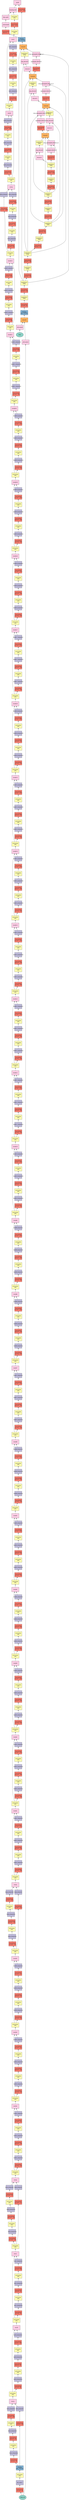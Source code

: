 digraph plot {
	data_ref [label=data_ref fillcolor="#8dd3c7" fixedsize=true height=0.8034 shape=oval style=filled width=1.3]
	conv1 [label="Convolution\n7x7/2x2, 64" fillcolor="#fb8072" fixedsize=true height=0.8034 shape=box style=filled width=1.3]
	bn_conv1 [label=bn_conv1 fillcolor="#bebada" fixedsize=true height=0.8034 shape=box style=filled width=1.3]
	conv1_relu [label="Activation\nrelu" fillcolor="#ffffb3" fixedsize=true height=0.8034 shape=box style=filled width=1.3]
	pool1 [label="Pooling\nmax, 3x3/2x2" fillcolor="#80b1d3" fixedsize=true height=0.8034 shape=box style=filled width=1.3]
	res2a_branch1 [label="Convolution\n1x1/1x1, 256" fillcolor="#fb8072" fixedsize=true height=0.8034 shape=box style=filled width=1.3]
	bn2a_branch1 [label=bn2a_branch1 fillcolor="#bebada" fixedsize=true height=0.8034 shape=box style=filled width=1.3]
	res2a_branch2a [label="Convolution\n1x1/1x1, 64" fillcolor="#fb8072" fixedsize=true height=0.8034 shape=box style=filled width=1.3]
	bn2a_branch2a [label=bn2a_branch2a fillcolor="#bebada" fixedsize=true height=0.8034 shape=box style=filled width=1.3]
	res2a_branch2a_relu [label="Activation\nrelu" fillcolor="#ffffb3" fixedsize=true height=0.8034 shape=box style=filled width=1.3]
	res2a_branch2b [label="Convolution\n3x3/1x1, 64" fillcolor="#fb8072" fixedsize=true height=0.8034 shape=box style=filled width=1.3]
	bn2a_branch2b [label=bn2a_branch2b fillcolor="#bebada" fixedsize=true height=0.8034 shape=box style=filled width=1.3]
	res2a_branch2b_relu [label="Activation\nrelu" fillcolor="#ffffb3" fixedsize=true height=0.8034 shape=box style=filled width=1.3]
	res2a_branch2c [label="Convolution\n1x1/1x1, 256" fillcolor="#fb8072" fixedsize=true height=0.8034 shape=box style=filled width=1.3]
	bn2a_branch2c [label=bn2a_branch2c fillcolor="#bebada" fixedsize=true height=0.8034 shape=box style=filled width=1.3]
	res2a [label=res2a fillcolor="#fccde5" fixedsize=true height=0.8034 shape=box style=filled width=1.3]
	res2a_relu [label="Activation\nrelu" fillcolor="#ffffb3" fixedsize=true height=0.8034 shape=box style=filled width=1.3]
	res2b_branch2a [label="Convolution\n1x1/1x1, 64" fillcolor="#fb8072" fixedsize=true height=0.8034 shape=box style=filled width=1.3]
	bn2b_branch2a [label=bn2b_branch2a fillcolor="#bebada" fixedsize=true height=0.8034 shape=box style=filled width=1.3]
	res2b_branch2a_relu [label="Activation\nrelu" fillcolor="#ffffb3" fixedsize=true height=0.8034 shape=box style=filled width=1.3]
	res2b_branch2b [label="Convolution\n3x3/1x1, 64" fillcolor="#fb8072" fixedsize=true height=0.8034 shape=box style=filled width=1.3]
	bn2b_branch2b [label=bn2b_branch2b fillcolor="#bebada" fixedsize=true height=0.8034 shape=box style=filled width=1.3]
	res2b_branch2b_relu [label="Activation\nrelu" fillcolor="#ffffb3" fixedsize=true height=0.8034 shape=box style=filled width=1.3]
	res2b_branch2c [label="Convolution\n1x1/1x1, 256" fillcolor="#fb8072" fixedsize=true height=0.8034 shape=box style=filled width=1.3]
	bn2b_branch2c [label=bn2b_branch2c fillcolor="#bebada" fixedsize=true height=0.8034 shape=box style=filled width=1.3]
	res2b [label=res2b fillcolor="#fccde5" fixedsize=true height=0.8034 shape=box style=filled width=1.3]
	res2b_relu [label="Activation\nrelu" fillcolor="#ffffb3" fixedsize=true height=0.8034 shape=box style=filled width=1.3]
	res2c_branch2a [label="Convolution\n1x1/1x1, 64" fillcolor="#fb8072" fixedsize=true height=0.8034 shape=box style=filled width=1.3]
	bn2c_branch2a [label=bn2c_branch2a fillcolor="#bebada" fixedsize=true height=0.8034 shape=box style=filled width=1.3]
	res2c_branch2a_relu [label="Activation\nrelu" fillcolor="#ffffb3" fixedsize=true height=0.8034 shape=box style=filled width=1.3]
	res2c_branch2b [label="Convolution\n3x3/1x1, 64" fillcolor="#fb8072" fixedsize=true height=0.8034 shape=box style=filled width=1.3]
	bn2c_branch2b [label=bn2c_branch2b fillcolor="#bebada" fixedsize=true height=0.8034 shape=box style=filled width=1.3]
	res2c_branch2b_relu [label="Activation\nrelu" fillcolor="#ffffb3" fixedsize=true height=0.8034 shape=box style=filled width=1.3]
	res2c_branch2c [label="Convolution\n1x1/1x1, 256" fillcolor="#fb8072" fixedsize=true height=0.8034 shape=box style=filled width=1.3]
	bn2c_branch2c [label=bn2c_branch2c fillcolor="#bebada" fixedsize=true height=0.8034 shape=box style=filled width=1.3]
	res2c [label=res2c fillcolor="#fccde5" fixedsize=true height=0.8034 shape=box style=filled width=1.3]
	res2c_relu [label="Activation\nrelu" fillcolor="#ffffb3" fixedsize=true height=0.8034 shape=box style=filled width=1.3]
	res3a_branch1 [label="Convolution\n1x1/2x2, 512" fillcolor="#fb8072" fixedsize=true height=0.8034 shape=box style=filled width=1.3]
	bn3a_branch1 [label=bn3a_branch1 fillcolor="#bebada" fixedsize=true height=0.8034 shape=box style=filled width=1.3]
	res3a_branch2a [label="Convolution\n1x1/2x2, 128" fillcolor="#fb8072" fixedsize=true height=0.8034 shape=box style=filled width=1.3]
	bn3a_branch2a [label=bn3a_branch2a fillcolor="#bebada" fixedsize=true height=0.8034 shape=box style=filled width=1.3]
	res3a_branch2a_relu [label="Activation\nrelu" fillcolor="#ffffb3" fixedsize=true height=0.8034 shape=box style=filled width=1.3]
	res3a_branch2b [label="Convolution\n3x3/1x1, 128" fillcolor="#fb8072" fixedsize=true height=0.8034 shape=box style=filled width=1.3]
	bn3a_branch2b [label=bn3a_branch2b fillcolor="#bebada" fixedsize=true height=0.8034 shape=box style=filled width=1.3]
	res3a_branch2b_relu [label="Activation\nrelu" fillcolor="#ffffb3" fixedsize=true height=0.8034 shape=box style=filled width=1.3]
	res3a_branch2c [label="Convolution\n1x1/1x1, 512" fillcolor="#fb8072" fixedsize=true height=0.8034 shape=box style=filled width=1.3]
	bn3a_branch2c [label=bn3a_branch2c fillcolor="#bebada" fixedsize=true height=0.8034 shape=box style=filled width=1.3]
	res3a [label=res3a fillcolor="#fccde5" fixedsize=true height=0.8034 shape=box style=filled width=1.3]
	res3a_relu [label="Activation\nrelu" fillcolor="#ffffb3" fixedsize=true height=0.8034 shape=box style=filled width=1.3]
	res3b1_branch2a [label="Convolution\n1x1/1x1, 128" fillcolor="#fb8072" fixedsize=true height=0.8034 shape=box style=filled width=1.3]
	bn3b1_branch2a [label=bn3b1_branch2a fillcolor="#bebada" fixedsize=true height=0.8034 shape=box style=filled width=1.3]
	res3b1_branch2a_relu [label="Activation\nrelu" fillcolor="#ffffb3" fixedsize=true height=0.8034 shape=box style=filled width=1.3]
	res3b1_branch2b [label="Convolution\n3x3/1x1, 128" fillcolor="#fb8072" fixedsize=true height=0.8034 shape=box style=filled width=1.3]
	bn3b1_branch2b [label=bn3b1_branch2b fillcolor="#bebada" fixedsize=true height=0.8034 shape=box style=filled width=1.3]
	res3b1_branch2b_relu [label="Activation\nrelu" fillcolor="#ffffb3" fixedsize=true height=0.8034 shape=box style=filled width=1.3]
	res3b1_branch2c [label="Convolution\n1x1/1x1, 512" fillcolor="#fb8072" fixedsize=true height=0.8034 shape=box style=filled width=1.3]
	bn3b1_branch2c [label=bn3b1_branch2c fillcolor="#bebada" fixedsize=true height=0.8034 shape=box style=filled width=1.3]
	res3b1 [label=res3b1 fillcolor="#fccde5" fixedsize=true height=0.8034 shape=box style=filled width=1.3]
	res3b1_relu [label="Activation\nrelu" fillcolor="#ffffb3" fixedsize=true height=0.8034 shape=box style=filled width=1.3]
	res3b2_branch2a [label="Convolution\n1x1/1x1, 128" fillcolor="#fb8072" fixedsize=true height=0.8034 shape=box style=filled width=1.3]
	bn3b2_branch2a [label=bn3b2_branch2a fillcolor="#bebada" fixedsize=true height=0.8034 shape=box style=filled width=1.3]
	res3b2_branch2a_relu [label="Activation\nrelu" fillcolor="#ffffb3" fixedsize=true height=0.8034 shape=box style=filled width=1.3]
	res3b2_branch2b [label="Convolution\n3x3/1x1, 128" fillcolor="#fb8072" fixedsize=true height=0.8034 shape=box style=filled width=1.3]
	bn3b2_branch2b [label=bn3b2_branch2b fillcolor="#bebada" fixedsize=true height=0.8034 shape=box style=filled width=1.3]
	res3b2_branch2b_relu [label="Activation\nrelu" fillcolor="#ffffb3" fixedsize=true height=0.8034 shape=box style=filled width=1.3]
	res3b2_branch2c [label="Convolution\n1x1/1x1, 512" fillcolor="#fb8072" fixedsize=true height=0.8034 shape=box style=filled width=1.3]
	bn3b2_branch2c [label=bn3b2_branch2c fillcolor="#bebada" fixedsize=true height=0.8034 shape=box style=filled width=1.3]
	res3b2 [label=res3b2 fillcolor="#fccde5" fixedsize=true height=0.8034 shape=box style=filled width=1.3]
	res3b2_relu [label="Activation\nrelu" fillcolor="#ffffb3" fixedsize=true height=0.8034 shape=box style=filled width=1.3]
	res3b3_branch2a [label="Convolution\n1x1/1x1, 128" fillcolor="#fb8072" fixedsize=true height=0.8034 shape=box style=filled width=1.3]
	bn3b3_branch2a [label=bn3b3_branch2a fillcolor="#bebada" fixedsize=true height=0.8034 shape=box style=filled width=1.3]
	res3b3_branch2a_relu [label="Activation\nrelu" fillcolor="#ffffb3" fixedsize=true height=0.8034 shape=box style=filled width=1.3]
	res3b3_branch2b [label="Convolution\n3x3/1x1, 128" fillcolor="#fb8072" fixedsize=true height=0.8034 shape=box style=filled width=1.3]
	bn3b3_branch2b [label=bn3b3_branch2b fillcolor="#bebada" fixedsize=true height=0.8034 shape=box style=filled width=1.3]
	res3b3_branch2b_relu [label="Activation\nrelu" fillcolor="#ffffb3" fixedsize=true height=0.8034 shape=box style=filled width=1.3]
	res3b3_branch2c [label="Convolution\n1x1/1x1, 512" fillcolor="#fb8072" fixedsize=true height=0.8034 shape=box style=filled width=1.3]
	bn3b3_branch2c [label=bn3b3_branch2c fillcolor="#bebada" fixedsize=true height=0.8034 shape=box style=filled width=1.3]
	res3b3 [label=res3b3 fillcolor="#fccde5" fixedsize=true height=0.8034 shape=box style=filled width=1.3]
	res3b3_relu [label="Activation\nrelu" fillcolor="#ffffb3" fixedsize=true height=0.8034 shape=box style=filled width=1.3]
	res4a_branch1 [label="Convolution\n1x1/2x2, 1024" fillcolor="#fb8072" fixedsize=true height=0.8034 shape=box style=filled width=1.3]
	bn4a_branch1 [label=bn4a_branch1 fillcolor="#bebada" fixedsize=true height=0.8034 shape=box style=filled width=1.3]
	res4a_branch2a [label="Convolution\n1x1/2x2, 256" fillcolor="#fb8072" fixedsize=true height=0.8034 shape=box style=filled width=1.3]
	bn4a_branch2a [label=bn4a_branch2a fillcolor="#bebada" fixedsize=true height=0.8034 shape=box style=filled width=1.3]
	res4a_branch2a_relu [label="Activation\nrelu" fillcolor="#ffffb3" fixedsize=true height=0.8034 shape=box style=filled width=1.3]
	res4a_branch2b [label="Convolution\n3x3/1x1, 256" fillcolor="#fb8072" fixedsize=true height=0.8034 shape=box style=filled width=1.3]
	bn4a_branch2b [label=bn4a_branch2b fillcolor="#bebada" fixedsize=true height=0.8034 shape=box style=filled width=1.3]
	res4a_branch2b_relu [label="Activation\nrelu" fillcolor="#ffffb3" fixedsize=true height=0.8034 shape=box style=filled width=1.3]
	res4a_branch2c [label="Convolution\n1x1/1x1, 1024" fillcolor="#fb8072" fixedsize=true height=0.8034 shape=box style=filled width=1.3]
	bn4a_branch2c [label=bn4a_branch2c fillcolor="#bebada" fixedsize=true height=0.8034 shape=box style=filled width=1.3]
	res4a [label=res4a fillcolor="#fccde5" fixedsize=true height=0.8034 shape=box style=filled width=1.3]
	res4a_relu [label="Activation\nrelu" fillcolor="#ffffb3" fixedsize=true height=0.8034 shape=box style=filled width=1.3]
	res4b1_branch2a [label="Convolution\n1x1/1x1, 256" fillcolor="#fb8072" fixedsize=true height=0.8034 shape=box style=filled width=1.3]
	bn4b1_branch2a [label=bn4b1_branch2a fillcolor="#bebada" fixedsize=true height=0.8034 shape=box style=filled width=1.3]
	res4b1_branch2a_relu [label="Activation\nrelu" fillcolor="#ffffb3" fixedsize=true height=0.8034 shape=box style=filled width=1.3]
	res4b1_branch2b [label="Convolution\n3x3/1x1, 256" fillcolor="#fb8072" fixedsize=true height=0.8034 shape=box style=filled width=1.3]
	bn4b1_branch2b [label=bn4b1_branch2b fillcolor="#bebada" fixedsize=true height=0.8034 shape=box style=filled width=1.3]
	res4b1_branch2b_relu [label="Activation\nrelu" fillcolor="#ffffb3" fixedsize=true height=0.8034 shape=box style=filled width=1.3]
	res4b1_branch2c [label="Convolution\n1x1/1x1, 1024" fillcolor="#fb8072" fixedsize=true height=0.8034 shape=box style=filled width=1.3]
	bn4b1_branch2c [label=bn4b1_branch2c fillcolor="#bebada" fixedsize=true height=0.8034 shape=box style=filled width=1.3]
	res4b1 [label=res4b1 fillcolor="#fccde5" fixedsize=true height=0.8034 shape=box style=filled width=1.3]
	res4b1_relu [label="Activation\nrelu" fillcolor="#ffffb3" fixedsize=true height=0.8034 shape=box style=filled width=1.3]
	res4b2_branch2a [label="Convolution\n1x1/1x1, 256" fillcolor="#fb8072" fixedsize=true height=0.8034 shape=box style=filled width=1.3]
	bn4b2_branch2a [label=bn4b2_branch2a fillcolor="#bebada" fixedsize=true height=0.8034 shape=box style=filled width=1.3]
	res4b2_branch2a_relu [label="Activation\nrelu" fillcolor="#ffffb3" fixedsize=true height=0.8034 shape=box style=filled width=1.3]
	res4b2_branch2b [label="Convolution\n3x3/1x1, 256" fillcolor="#fb8072" fixedsize=true height=0.8034 shape=box style=filled width=1.3]
	bn4b2_branch2b [label=bn4b2_branch2b fillcolor="#bebada" fixedsize=true height=0.8034 shape=box style=filled width=1.3]
	res4b2_branch2b_relu [label="Activation\nrelu" fillcolor="#ffffb3" fixedsize=true height=0.8034 shape=box style=filled width=1.3]
	res4b2_branch2c [label="Convolution\n1x1/1x1, 1024" fillcolor="#fb8072" fixedsize=true height=0.8034 shape=box style=filled width=1.3]
	bn4b2_branch2c [label=bn4b2_branch2c fillcolor="#bebada" fixedsize=true height=0.8034 shape=box style=filled width=1.3]
	res4b2 [label=res4b2 fillcolor="#fccde5" fixedsize=true height=0.8034 shape=box style=filled width=1.3]
	res4b2_relu [label="Activation\nrelu" fillcolor="#ffffb3" fixedsize=true height=0.8034 shape=box style=filled width=1.3]
	res4b3_branch2a [label="Convolution\n1x1/1x1, 256" fillcolor="#fb8072" fixedsize=true height=0.8034 shape=box style=filled width=1.3]
	bn4b3_branch2a [label=bn4b3_branch2a fillcolor="#bebada" fixedsize=true height=0.8034 shape=box style=filled width=1.3]
	res4b3_branch2a_relu [label="Activation\nrelu" fillcolor="#ffffb3" fixedsize=true height=0.8034 shape=box style=filled width=1.3]
	res4b3_branch2b [label="Convolution\n3x3/1x1, 256" fillcolor="#fb8072" fixedsize=true height=0.8034 shape=box style=filled width=1.3]
	bn4b3_branch2b [label=bn4b3_branch2b fillcolor="#bebada" fixedsize=true height=0.8034 shape=box style=filled width=1.3]
	res4b3_branch2b_relu [label="Activation\nrelu" fillcolor="#ffffb3" fixedsize=true height=0.8034 shape=box style=filled width=1.3]
	res4b3_branch2c [label="Convolution\n1x1/1x1, 1024" fillcolor="#fb8072" fixedsize=true height=0.8034 shape=box style=filled width=1.3]
	bn4b3_branch2c [label=bn4b3_branch2c fillcolor="#bebada" fixedsize=true height=0.8034 shape=box style=filled width=1.3]
	res4b3 [label=res4b3 fillcolor="#fccde5" fixedsize=true height=0.8034 shape=box style=filled width=1.3]
	res4b3_relu [label="Activation\nrelu" fillcolor="#ffffb3" fixedsize=true height=0.8034 shape=box style=filled width=1.3]
	res4b4_branch2a [label="Convolution\n1x1/1x1, 256" fillcolor="#fb8072" fixedsize=true height=0.8034 shape=box style=filled width=1.3]
	bn4b4_branch2a [label=bn4b4_branch2a fillcolor="#bebada" fixedsize=true height=0.8034 shape=box style=filled width=1.3]
	res4b4_branch2a_relu [label="Activation\nrelu" fillcolor="#ffffb3" fixedsize=true height=0.8034 shape=box style=filled width=1.3]
	res4b4_branch2b [label="Convolution\n3x3/1x1, 256" fillcolor="#fb8072" fixedsize=true height=0.8034 shape=box style=filled width=1.3]
	bn4b4_branch2b [label=bn4b4_branch2b fillcolor="#bebada" fixedsize=true height=0.8034 shape=box style=filled width=1.3]
	res4b4_branch2b_relu [label="Activation\nrelu" fillcolor="#ffffb3" fixedsize=true height=0.8034 shape=box style=filled width=1.3]
	res4b4_branch2c [label="Convolution\n1x1/1x1, 1024" fillcolor="#fb8072" fixedsize=true height=0.8034 shape=box style=filled width=1.3]
	bn4b4_branch2c [label=bn4b4_branch2c fillcolor="#bebada" fixedsize=true height=0.8034 shape=box style=filled width=1.3]
	res4b4 [label=res4b4 fillcolor="#fccde5" fixedsize=true height=0.8034 shape=box style=filled width=1.3]
	res4b4_relu [label="Activation\nrelu" fillcolor="#ffffb3" fixedsize=true height=0.8034 shape=box style=filled width=1.3]
	res4b5_branch2a [label="Convolution\n1x1/1x1, 256" fillcolor="#fb8072" fixedsize=true height=0.8034 shape=box style=filled width=1.3]
	bn4b5_branch2a [label=bn4b5_branch2a fillcolor="#bebada" fixedsize=true height=0.8034 shape=box style=filled width=1.3]
	res4b5_branch2a_relu [label="Activation\nrelu" fillcolor="#ffffb3" fixedsize=true height=0.8034 shape=box style=filled width=1.3]
	res4b5_branch2b [label="Convolution\n3x3/1x1, 256" fillcolor="#fb8072" fixedsize=true height=0.8034 shape=box style=filled width=1.3]
	bn4b5_branch2b [label=bn4b5_branch2b fillcolor="#bebada" fixedsize=true height=0.8034 shape=box style=filled width=1.3]
	res4b5_branch2b_relu [label="Activation\nrelu" fillcolor="#ffffb3" fixedsize=true height=0.8034 shape=box style=filled width=1.3]
	res4b5_branch2c [label="Convolution\n1x1/1x1, 1024" fillcolor="#fb8072" fixedsize=true height=0.8034 shape=box style=filled width=1.3]
	bn4b5_branch2c [label=bn4b5_branch2c fillcolor="#bebada" fixedsize=true height=0.8034 shape=box style=filled width=1.3]
	res4b5 [label=res4b5 fillcolor="#fccde5" fixedsize=true height=0.8034 shape=box style=filled width=1.3]
	res4b5_relu [label="Activation\nrelu" fillcolor="#ffffb3" fixedsize=true height=0.8034 shape=box style=filled width=1.3]
	res4b6_branch2a [label="Convolution\n1x1/1x1, 256" fillcolor="#fb8072" fixedsize=true height=0.8034 shape=box style=filled width=1.3]
	bn4b6_branch2a [label=bn4b6_branch2a fillcolor="#bebada" fixedsize=true height=0.8034 shape=box style=filled width=1.3]
	res4b6_branch2a_relu [label="Activation\nrelu" fillcolor="#ffffb3" fixedsize=true height=0.8034 shape=box style=filled width=1.3]
	res4b6_branch2b [label="Convolution\n3x3/1x1, 256" fillcolor="#fb8072" fixedsize=true height=0.8034 shape=box style=filled width=1.3]
	bn4b6_branch2b [label=bn4b6_branch2b fillcolor="#bebada" fixedsize=true height=0.8034 shape=box style=filled width=1.3]
	res4b6_branch2b_relu [label="Activation\nrelu" fillcolor="#ffffb3" fixedsize=true height=0.8034 shape=box style=filled width=1.3]
	res4b6_branch2c [label="Convolution\n1x1/1x1, 1024" fillcolor="#fb8072" fixedsize=true height=0.8034 shape=box style=filled width=1.3]
	bn4b6_branch2c [label=bn4b6_branch2c fillcolor="#bebada" fixedsize=true height=0.8034 shape=box style=filled width=1.3]
	res4b6 [label=res4b6 fillcolor="#fccde5" fixedsize=true height=0.8034 shape=box style=filled width=1.3]
	res4b6_relu [label="Activation\nrelu" fillcolor="#ffffb3" fixedsize=true height=0.8034 shape=box style=filled width=1.3]
	res4b7_branch2a [label="Convolution\n1x1/1x1, 256" fillcolor="#fb8072" fixedsize=true height=0.8034 shape=box style=filled width=1.3]
	bn4b7_branch2a [label=bn4b7_branch2a fillcolor="#bebada" fixedsize=true height=0.8034 shape=box style=filled width=1.3]
	res4b7_branch2a_relu [label="Activation\nrelu" fillcolor="#ffffb3" fixedsize=true height=0.8034 shape=box style=filled width=1.3]
	res4b7_branch2b [label="Convolution\n3x3/1x1, 256" fillcolor="#fb8072" fixedsize=true height=0.8034 shape=box style=filled width=1.3]
	bn4b7_branch2b [label=bn4b7_branch2b fillcolor="#bebada" fixedsize=true height=0.8034 shape=box style=filled width=1.3]
	res4b7_branch2b_relu [label="Activation\nrelu" fillcolor="#ffffb3" fixedsize=true height=0.8034 shape=box style=filled width=1.3]
	res4b7_branch2c [label="Convolution\n1x1/1x1, 1024" fillcolor="#fb8072" fixedsize=true height=0.8034 shape=box style=filled width=1.3]
	bn4b7_branch2c [label=bn4b7_branch2c fillcolor="#bebada" fixedsize=true height=0.8034 shape=box style=filled width=1.3]
	res4b7 [label=res4b7 fillcolor="#fccde5" fixedsize=true height=0.8034 shape=box style=filled width=1.3]
	res4b7_relu [label="Activation\nrelu" fillcolor="#ffffb3" fixedsize=true height=0.8034 shape=box style=filled width=1.3]
	res4b8_branch2a [label="Convolution\n1x1/1x1, 256" fillcolor="#fb8072" fixedsize=true height=0.8034 shape=box style=filled width=1.3]
	bn4b8_branch2a [label=bn4b8_branch2a fillcolor="#bebada" fixedsize=true height=0.8034 shape=box style=filled width=1.3]
	res4b8_branch2a_relu [label="Activation\nrelu" fillcolor="#ffffb3" fixedsize=true height=0.8034 shape=box style=filled width=1.3]
	res4b8_branch2b [label="Convolution\n3x3/1x1, 256" fillcolor="#fb8072" fixedsize=true height=0.8034 shape=box style=filled width=1.3]
	bn4b8_branch2b [label=bn4b8_branch2b fillcolor="#bebada" fixedsize=true height=0.8034 shape=box style=filled width=1.3]
	res4b8_branch2b_relu [label="Activation\nrelu" fillcolor="#ffffb3" fixedsize=true height=0.8034 shape=box style=filled width=1.3]
	res4b8_branch2c [label="Convolution\n1x1/1x1, 1024" fillcolor="#fb8072" fixedsize=true height=0.8034 shape=box style=filled width=1.3]
	bn4b8_branch2c [label=bn4b8_branch2c fillcolor="#bebada" fixedsize=true height=0.8034 shape=box style=filled width=1.3]
	res4b8 [label=res4b8 fillcolor="#fccde5" fixedsize=true height=0.8034 shape=box style=filled width=1.3]
	res4b8_relu [label="Activation\nrelu" fillcolor="#ffffb3" fixedsize=true height=0.8034 shape=box style=filled width=1.3]
	res4b9_branch2a [label="Convolution\n1x1/1x1, 256" fillcolor="#fb8072" fixedsize=true height=0.8034 shape=box style=filled width=1.3]
	bn4b9_branch2a [label=bn4b9_branch2a fillcolor="#bebada" fixedsize=true height=0.8034 shape=box style=filled width=1.3]
	res4b9_branch2a_relu [label="Activation\nrelu" fillcolor="#ffffb3" fixedsize=true height=0.8034 shape=box style=filled width=1.3]
	res4b9_branch2b [label="Convolution\n3x3/1x1, 256" fillcolor="#fb8072" fixedsize=true height=0.8034 shape=box style=filled width=1.3]
	bn4b9_branch2b [label=bn4b9_branch2b fillcolor="#bebada" fixedsize=true height=0.8034 shape=box style=filled width=1.3]
	res4b9_branch2b_relu [label="Activation\nrelu" fillcolor="#ffffb3" fixedsize=true height=0.8034 shape=box style=filled width=1.3]
	res4b9_branch2c [label="Convolution\n1x1/1x1, 1024" fillcolor="#fb8072" fixedsize=true height=0.8034 shape=box style=filled width=1.3]
	bn4b9_branch2c [label=bn4b9_branch2c fillcolor="#bebada" fixedsize=true height=0.8034 shape=box style=filled width=1.3]
	res4b9 [label=res4b9 fillcolor="#fccde5" fixedsize=true height=0.8034 shape=box style=filled width=1.3]
	res4b9_relu [label="Activation\nrelu" fillcolor="#ffffb3" fixedsize=true height=0.8034 shape=box style=filled width=1.3]
	res4b10_branch2a [label="Convolution\n1x1/1x1, 256" fillcolor="#fb8072" fixedsize=true height=0.8034 shape=box style=filled width=1.3]
	bn4b10_branch2a [label=bn4b10_branch2a fillcolor="#bebada" fixedsize=true height=0.8034 shape=box style=filled width=1.3]
	res4b10_branch2a_relu [label="Activation\nrelu" fillcolor="#ffffb3" fixedsize=true height=0.8034 shape=box style=filled width=1.3]
	res4b10_branch2b [label="Convolution\n3x3/1x1, 256" fillcolor="#fb8072" fixedsize=true height=0.8034 shape=box style=filled width=1.3]
	bn4b10_branch2b [label=bn4b10_branch2b fillcolor="#bebada" fixedsize=true height=0.8034 shape=box style=filled width=1.3]
	res4b10_branch2b_relu [label="Activation\nrelu" fillcolor="#ffffb3" fixedsize=true height=0.8034 shape=box style=filled width=1.3]
	res4b10_branch2c [label="Convolution\n1x1/1x1, 1024" fillcolor="#fb8072" fixedsize=true height=0.8034 shape=box style=filled width=1.3]
	bn4b10_branch2c [label=bn4b10_branch2c fillcolor="#bebada" fixedsize=true height=0.8034 shape=box style=filled width=1.3]
	res4b10 [label=res4b10 fillcolor="#fccde5" fixedsize=true height=0.8034 shape=box style=filled width=1.3]
	res4b10_relu [label="Activation\nrelu" fillcolor="#ffffb3" fixedsize=true height=0.8034 shape=box style=filled width=1.3]
	res4b11_branch2a [label="Convolution\n1x1/1x1, 256" fillcolor="#fb8072" fixedsize=true height=0.8034 shape=box style=filled width=1.3]
	bn4b11_branch2a [label=bn4b11_branch2a fillcolor="#bebada" fixedsize=true height=0.8034 shape=box style=filled width=1.3]
	res4b11_branch2a_relu [label="Activation\nrelu" fillcolor="#ffffb3" fixedsize=true height=0.8034 shape=box style=filled width=1.3]
	res4b11_branch2b [label="Convolution\n3x3/1x1, 256" fillcolor="#fb8072" fixedsize=true height=0.8034 shape=box style=filled width=1.3]
	bn4b11_branch2b [label=bn4b11_branch2b fillcolor="#bebada" fixedsize=true height=0.8034 shape=box style=filled width=1.3]
	res4b11_branch2b_relu [label="Activation\nrelu" fillcolor="#ffffb3" fixedsize=true height=0.8034 shape=box style=filled width=1.3]
	res4b11_branch2c [label="Convolution\n1x1/1x1, 1024" fillcolor="#fb8072" fixedsize=true height=0.8034 shape=box style=filled width=1.3]
	bn4b11_branch2c [label=bn4b11_branch2c fillcolor="#bebada" fixedsize=true height=0.8034 shape=box style=filled width=1.3]
	res4b11 [label=res4b11 fillcolor="#fccde5" fixedsize=true height=0.8034 shape=box style=filled width=1.3]
	res4b11_relu [label="Activation\nrelu" fillcolor="#ffffb3" fixedsize=true height=0.8034 shape=box style=filled width=1.3]
	res4b12_branch2a [label="Convolution\n1x1/1x1, 256" fillcolor="#fb8072" fixedsize=true height=0.8034 shape=box style=filled width=1.3]
	bn4b12_branch2a [label=bn4b12_branch2a fillcolor="#bebada" fixedsize=true height=0.8034 shape=box style=filled width=1.3]
	res4b12_branch2a_relu [label="Activation\nrelu" fillcolor="#ffffb3" fixedsize=true height=0.8034 shape=box style=filled width=1.3]
	res4b12_branch2b [label="Convolution\n3x3/1x1, 256" fillcolor="#fb8072" fixedsize=true height=0.8034 shape=box style=filled width=1.3]
	bn4b12_branch2b [label=bn4b12_branch2b fillcolor="#bebada" fixedsize=true height=0.8034 shape=box style=filled width=1.3]
	res4b12_branch2b_relu [label="Activation\nrelu" fillcolor="#ffffb3" fixedsize=true height=0.8034 shape=box style=filled width=1.3]
	res4b12_branch2c [label="Convolution\n1x1/1x1, 1024" fillcolor="#fb8072" fixedsize=true height=0.8034 shape=box style=filled width=1.3]
	bn4b12_branch2c [label=bn4b12_branch2c fillcolor="#bebada" fixedsize=true height=0.8034 shape=box style=filled width=1.3]
	res4b12 [label=res4b12 fillcolor="#fccde5" fixedsize=true height=0.8034 shape=box style=filled width=1.3]
	res4b12_relu [label="Activation\nrelu" fillcolor="#ffffb3" fixedsize=true height=0.8034 shape=box style=filled width=1.3]
	res4b13_branch2a [label="Convolution\n1x1/1x1, 256" fillcolor="#fb8072" fixedsize=true height=0.8034 shape=box style=filled width=1.3]
	bn4b13_branch2a [label=bn4b13_branch2a fillcolor="#bebada" fixedsize=true height=0.8034 shape=box style=filled width=1.3]
	res4b13_branch2a_relu [label="Activation\nrelu" fillcolor="#ffffb3" fixedsize=true height=0.8034 shape=box style=filled width=1.3]
	res4b13_branch2b [label="Convolution\n3x3/1x1, 256" fillcolor="#fb8072" fixedsize=true height=0.8034 shape=box style=filled width=1.3]
	bn4b13_branch2b [label=bn4b13_branch2b fillcolor="#bebada" fixedsize=true height=0.8034 shape=box style=filled width=1.3]
	res4b13_branch2b_relu [label="Activation\nrelu" fillcolor="#ffffb3" fixedsize=true height=0.8034 shape=box style=filled width=1.3]
	res4b13_branch2c [label="Convolution\n1x1/1x1, 1024" fillcolor="#fb8072" fixedsize=true height=0.8034 shape=box style=filled width=1.3]
	bn4b13_branch2c [label=bn4b13_branch2c fillcolor="#bebada" fixedsize=true height=0.8034 shape=box style=filled width=1.3]
	res4b13 [label=res4b13 fillcolor="#fccde5" fixedsize=true height=0.8034 shape=box style=filled width=1.3]
	res4b13_relu [label="Activation\nrelu" fillcolor="#ffffb3" fixedsize=true height=0.8034 shape=box style=filled width=1.3]
	res4b14_branch2a [label="Convolution\n1x1/1x1, 256" fillcolor="#fb8072" fixedsize=true height=0.8034 shape=box style=filled width=1.3]
	bn4b14_branch2a [label=bn4b14_branch2a fillcolor="#bebada" fixedsize=true height=0.8034 shape=box style=filled width=1.3]
	res4b14_branch2a_relu [label="Activation\nrelu" fillcolor="#ffffb3" fixedsize=true height=0.8034 shape=box style=filled width=1.3]
	res4b14_branch2b [label="Convolution\n3x3/1x1, 256" fillcolor="#fb8072" fixedsize=true height=0.8034 shape=box style=filled width=1.3]
	bn4b14_branch2b [label=bn4b14_branch2b fillcolor="#bebada" fixedsize=true height=0.8034 shape=box style=filled width=1.3]
	res4b14_branch2b_relu [label="Activation\nrelu" fillcolor="#ffffb3" fixedsize=true height=0.8034 shape=box style=filled width=1.3]
	res4b14_branch2c [label="Convolution\n1x1/1x1, 1024" fillcolor="#fb8072" fixedsize=true height=0.8034 shape=box style=filled width=1.3]
	bn4b14_branch2c [label=bn4b14_branch2c fillcolor="#bebada" fixedsize=true height=0.8034 shape=box style=filled width=1.3]
	res4b14 [label=res4b14 fillcolor="#fccde5" fixedsize=true height=0.8034 shape=box style=filled width=1.3]
	res4b14_relu [label="Activation\nrelu" fillcolor="#ffffb3" fixedsize=true height=0.8034 shape=box style=filled width=1.3]
	res4b15_branch2a [label="Convolution\n1x1/1x1, 256" fillcolor="#fb8072" fixedsize=true height=0.8034 shape=box style=filled width=1.3]
	bn4b15_branch2a [label=bn4b15_branch2a fillcolor="#bebada" fixedsize=true height=0.8034 shape=box style=filled width=1.3]
	res4b15_branch2a_relu [label="Activation\nrelu" fillcolor="#ffffb3" fixedsize=true height=0.8034 shape=box style=filled width=1.3]
	res4b15_branch2b [label="Convolution\n3x3/1x1, 256" fillcolor="#fb8072" fixedsize=true height=0.8034 shape=box style=filled width=1.3]
	bn4b15_branch2b [label=bn4b15_branch2b fillcolor="#bebada" fixedsize=true height=0.8034 shape=box style=filled width=1.3]
	res4b15_branch2b_relu [label="Activation\nrelu" fillcolor="#ffffb3" fixedsize=true height=0.8034 shape=box style=filled width=1.3]
	res4b15_branch2c [label="Convolution\n1x1/1x1, 1024" fillcolor="#fb8072" fixedsize=true height=0.8034 shape=box style=filled width=1.3]
	bn4b15_branch2c [label=bn4b15_branch2c fillcolor="#bebada" fixedsize=true height=0.8034 shape=box style=filled width=1.3]
	res4b15 [label=res4b15 fillcolor="#fccde5" fixedsize=true height=0.8034 shape=box style=filled width=1.3]
	res4b15_relu [label="Activation\nrelu" fillcolor="#ffffb3" fixedsize=true height=0.8034 shape=box style=filled width=1.3]
	res4b16_branch2a [label="Convolution\n1x1/1x1, 256" fillcolor="#fb8072" fixedsize=true height=0.8034 shape=box style=filled width=1.3]
	bn4b16_branch2a [label=bn4b16_branch2a fillcolor="#bebada" fixedsize=true height=0.8034 shape=box style=filled width=1.3]
	res4b16_branch2a_relu [label="Activation\nrelu" fillcolor="#ffffb3" fixedsize=true height=0.8034 shape=box style=filled width=1.3]
	res4b16_branch2b [label="Convolution\n3x3/1x1, 256" fillcolor="#fb8072" fixedsize=true height=0.8034 shape=box style=filled width=1.3]
	bn4b16_branch2b [label=bn4b16_branch2b fillcolor="#bebada" fixedsize=true height=0.8034 shape=box style=filled width=1.3]
	res4b16_branch2b_relu [label="Activation\nrelu" fillcolor="#ffffb3" fixedsize=true height=0.8034 shape=box style=filled width=1.3]
	res4b16_branch2c [label="Convolution\n1x1/1x1, 1024" fillcolor="#fb8072" fixedsize=true height=0.8034 shape=box style=filled width=1.3]
	bn4b16_branch2c [label=bn4b16_branch2c fillcolor="#bebada" fixedsize=true height=0.8034 shape=box style=filled width=1.3]
	res4b16 [label=res4b16 fillcolor="#fccde5" fixedsize=true height=0.8034 shape=box style=filled width=1.3]
	res4b16_relu [label="Activation\nrelu" fillcolor="#ffffb3" fixedsize=true height=0.8034 shape=box style=filled width=1.3]
	res4b17_branch2a [label="Convolution\n1x1/1x1, 256" fillcolor="#fb8072" fixedsize=true height=0.8034 shape=box style=filled width=1.3]
	bn4b17_branch2a [label=bn4b17_branch2a fillcolor="#bebada" fixedsize=true height=0.8034 shape=box style=filled width=1.3]
	res4b17_branch2a_relu [label="Activation\nrelu" fillcolor="#ffffb3" fixedsize=true height=0.8034 shape=box style=filled width=1.3]
	res4b17_branch2b [label="Convolution\n3x3/1x1, 256" fillcolor="#fb8072" fixedsize=true height=0.8034 shape=box style=filled width=1.3]
	bn4b17_branch2b [label=bn4b17_branch2b fillcolor="#bebada" fixedsize=true height=0.8034 shape=box style=filled width=1.3]
	res4b17_branch2b_relu [label="Activation\nrelu" fillcolor="#ffffb3" fixedsize=true height=0.8034 shape=box style=filled width=1.3]
	res4b17_branch2c [label="Convolution\n1x1/1x1, 1024" fillcolor="#fb8072" fixedsize=true height=0.8034 shape=box style=filled width=1.3]
	bn4b17_branch2c [label=bn4b17_branch2c fillcolor="#bebada" fixedsize=true height=0.8034 shape=box style=filled width=1.3]
	res4b17 [label=res4b17 fillcolor="#fccde5" fixedsize=true height=0.8034 shape=box style=filled width=1.3]
	res4b17_relu [label="Activation\nrelu" fillcolor="#ffffb3" fixedsize=true height=0.8034 shape=box style=filled width=1.3]
	res4b18_branch2a [label="Convolution\n1x1/1x1, 256" fillcolor="#fb8072" fixedsize=true height=0.8034 shape=box style=filled width=1.3]
	bn4b18_branch2a [label=bn4b18_branch2a fillcolor="#bebada" fixedsize=true height=0.8034 shape=box style=filled width=1.3]
	res4b18_branch2a_relu [label="Activation\nrelu" fillcolor="#ffffb3" fixedsize=true height=0.8034 shape=box style=filled width=1.3]
	res4b18_branch2b [label="Convolution\n3x3/1x1, 256" fillcolor="#fb8072" fixedsize=true height=0.8034 shape=box style=filled width=1.3]
	bn4b18_branch2b [label=bn4b18_branch2b fillcolor="#bebada" fixedsize=true height=0.8034 shape=box style=filled width=1.3]
	res4b18_branch2b_relu [label="Activation\nrelu" fillcolor="#ffffb3" fixedsize=true height=0.8034 shape=box style=filled width=1.3]
	res4b18_branch2c [label="Convolution\n1x1/1x1, 1024" fillcolor="#fb8072" fixedsize=true height=0.8034 shape=box style=filled width=1.3]
	bn4b18_branch2c [label=bn4b18_branch2c fillcolor="#bebada" fixedsize=true height=0.8034 shape=box style=filled width=1.3]
	res4b18 [label=res4b18 fillcolor="#fccde5" fixedsize=true height=0.8034 shape=box style=filled width=1.3]
	res4b18_relu [label="Activation\nrelu" fillcolor="#ffffb3" fixedsize=true height=0.8034 shape=box style=filled width=1.3]
	res4b19_branch2a [label="Convolution\n1x1/1x1, 256" fillcolor="#fb8072" fixedsize=true height=0.8034 shape=box style=filled width=1.3]
	bn4b19_branch2a [label=bn4b19_branch2a fillcolor="#bebada" fixedsize=true height=0.8034 shape=box style=filled width=1.3]
	res4b19_branch2a_relu [label="Activation\nrelu" fillcolor="#ffffb3" fixedsize=true height=0.8034 shape=box style=filled width=1.3]
	res4b19_branch2b [label="Convolution\n3x3/1x1, 256" fillcolor="#fb8072" fixedsize=true height=0.8034 shape=box style=filled width=1.3]
	bn4b19_branch2b [label=bn4b19_branch2b fillcolor="#bebada" fixedsize=true height=0.8034 shape=box style=filled width=1.3]
	res4b19_branch2b_relu [label="Activation\nrelu" fillcolor="#ffffb3" fixedsize=true height=0.8034 shape=box style=filled width=1.3]
	res4b19_branch2c [label="Convolution\n1x1/1x1, 1024" fillcolor="#fb8072" fixedsize=true height=0.8034 shape=box style=filled width=1.3]
	bn4b19_branch2c [label=bn4b19_branch2c fillcolor="#bebada" fixedsize=true height=0.8034 shape=box style=filled width=1.3]
	res4b19 [label=res4b19 fillcolor="#fccde5" fixedsize=true height=0.8034 shape=box style=filled width=1.3]
	res4b19_relu [label="Activation\nrelu" fillcolor="#ffffb3" fixedsize=true height=0.8034 shape=box style=filled width=1.3]
	res4b20_branch2a [label="Convolution\n1x1/1x1, 256" fillcolor="#fb8072" fixedsize=true height=0.8034 shape=box style=filled width=1.3]
	bn4b20_branch2a [label=bn4b20_branch2a fillcolor="#bebada" fixedsize=true height=0.8034 shape=box style=filled width=1.3]
	res4b20_branch2a_relu [label="Activation\nrelu" fillcolor="#ffffb3" fixedsize=true height=0.8034 shape=box style=filled width=1.3]
	res4b20_branch2b [label="Convolution\n3x3/1x1, 256" fillcolor="#fb8072" fixedsize=true height=0.8034 shape=box style=filled width=1.3]
	bn4b20_branch2b [label=bn4b20_branch2b fillcolor="#bebada" fixedsize=true height=0.8034 shape=box style=filled width=1.3]
	res4b20_branch2b_relu [label="Activation\nrelu" fillcolor="#ffffb3" fixedsize=true height=0.8034 shape=box style=filled width=1.3]
	res4b20_branch2c [label="Convolution\n1x1/1x1, 1024" fillcolor="#fb8072" fixedsize=true height=0.8034 shape=box style=filled width=1.3]
	bn4b20_branch2c [label=bn4b20_branch2c fillcolor="#bebada" fixedsize=true height=0.8034 shape=box style=filled width=1.3]
	res4b20 [label=res4b20 fillcolor="#fccde5" fixedsize=true height=0.8034 shape=box style=filled width=1.3]
	res4b20_relu [label="Activation\nrelu" fillcolor="#ffffb3" fixedsize=true height=0.8034 shape=box style=filled width=1.3]
	res4b21_branch2a [label="Convolution\n1x1/1x1, 256" fillcolor="#fb8072" fixedsize=true height=0.8034 shape=box style=filled width=1.3]
	bn4b21_branch2a [label=bn4b21_branch2a fillcolor="#bebada" fixedsize=true height=0.8034 shape=box style=filled width=1.3]
	res4b21_branch2a_relu [label="Activation\nrelu" fillcolor="#ffffb3" fixedsize=true height=0.8034 shape=box style=filled width=1.3]
	res4b21_branch2b [label="Convolution\n3x3/1x1, 256" fillcolor="#fb8072" fixedsize=true height=0.8034 shape=box style=filled width=1.3]
	bn4b21_branch2b [label=bn4b21_branch2b fillcolor="#bebada" fixedsize=true height=0.8034 shape=box style=filled width=1.3]
	res4b21_branch2b_relu [label="Activation\nrelu" fillcolor="#ffffb3" fixedsize=true height=0.8034 shape=box style=filled width=1.3]
	res4b21_branch2c [label="Convolution\n1x1/1x1, 1024" fillcolor="#fb8072" fixedsize=true height=0.8034 shape=box style=filled width=1.3]
	bn4b21_branch2c [label=bn4b21_branch2c fillcolor="#bebada" fixedsize=true height=0.8034 shape=box style=filled width=1.3]
	res4b21 [label=res4b21 fillcolor="#fccde5" fixedsize=true height=0.8034 shape=box style=filled width=1.3]
	res4b21_relu [label="Activation\nrelu" fillcolor="#ffffb3" fixedsize=true height=0.8034 shape=box style=filled width=1.3]
	res4b22_branch2a [label="Convolution\n1x1/1x1, 256" fillcolor="#fb8072" fixedsize=true height=0.8034 shape=box style=filled width=1.3]
	bn4b22_branch2a [label=bn4b22_branch2a fillcolor="#bebada" fixedsize=true height=0.8034 shape=box style=filled width=1.3]
	res4b22_branch2a_relu [label="Activation\nrelu" fillcolor="#ffffb3" fixedsize=true height=0.8034 shape=box style=filled width=1.3]
	res4b22_branch2b [label="Convolution\n3x3/1x1, 256" fillcolor="#fb8072" fixedsize=true height=0.8034 shape=box style=filled width=1.3]
	bn4b22_branch2b [label=bn4b22_branch2b fillcolor="#bebada" fixedsize=true height=0.8034 shape=box style=filled width=1.3]
	res4b22_branch2b_relu [label="Activation\nrelu" fillcolor="#ffffb3" fixedsize=true height=0.8034 shape=box style=filled width=1.3]
	res4b22_branch2c [label="Convolution\n1x1/1x1, 1024" fillcolor="#fb8072" fixedsize=true height=0.8034 shape=box style=filled width=1.3]
	bn4b22_branch2c [label=bn4b22_branch2c fillcolor="#bebada" fixedsize=true height=0.8034 shape=box style=filled width=1.3]
	res4b22 [label=res4b22 fillcolor="#fccde5" fixedsize=true height=0.8034 shape=box style=filled width=1.3]
	res4b22_relu [label="Activation\nrelu" fillcolor="#ffffb3" fixedsize=true height=0.8034 shape=box style=filled width=1.3]
	res5a_branch1 [label="Convolution\n1x1/1x1, 2048" fillcolor="#fb8072" fixedsize=true height=0.8034 shape=box style=filled width=1.3]
	bn5a_branch1 [label=bn5a_branch1 fillcolor="#bebada" fixedsize=true height=0.8034 shape=box style=filled width=1.3]
	res5a_branch2a [label="Convolution\n1x1/1x1, 512" fillcolor="#fb8072" fixedsize=true height=0.8034 shape=box style=filled width=1.3]
	bn5a_branch2a [label=bn5a_branch2a fillcolor="#bebada" fixedsize=true height=0.8034 shape=box style=filled width=1.3]
	res5a_branch2a_relu [label="Activation\nrelu" fillcolor="#ffffb3" fixedsize=true height=0.8034 shape=box style=filled width=1.3]
	res5a_branch2b [label="Convolution\n3x3/1x1, 512" fillcolor="#fb8072" fixedsize=true height=0.8034 shape=box style=filled width=1.3]
	bn5a_branch2b [label=bn5a_branch2b fillcolor="#bebada" fixedsize=true height=0.8034 shape=box style=filled width=1.3]
	res5a_branch2b_relu [label="Activation\nrelu" fillcolor="#ffffb3" fixedsize=true height=0.8034 shape=box style=filled width=1.3]
	res5a_branch2c [label="Convolution\n1x1/1x1, 2048" fillcolor="#fb8072" fixedsize=true height=0.8034 shape=box style=filled width=1.3]
	bn5a_branch2c [label=bn5a_branch2c fillcolor="#bebada" fixedsize=true height=0.8034 shape=box style=filled width=1.3]
	res5a [label=res5a fillcolor="#fccde5" fixedsize=true height=0.8034 shape=box style=filled width=1.3]
	res5a_relu [label="Activation\nrelu" fillcolor="#ffffb3" fixedsize=true height=0.8034 shape=box style=filled width=1.3]
	res5b_branch2a [label="Convolution\n1x1/1x1, 512" fillcolor="#fb8072" fixedsize=true height=0.8034 shape=box style=filled width=1.3]
	bn5b_branch2a [label=bn5b_branch2a fillcolor="#bebada" fixedsize=true height=0.8034 shape=box style=filled width=1.3]
	res5b_branch2a_relu [label="Activation\nrelu" fillcolor="#ffffb3" fixedsize=true height=0.8034 shape=box style=filled width=1.3]
	res5b_branch2b [label="Convolution\n3x3/1x1, 512" fillcolor="#fb8072" fixedsize=true height=0.8034 shape=box style=filled width=1.3]
	bn5b_branch2b [label=bn5b_branch2b fillcolor="#bebada" fixedsize=true height=0.8034 shape=box style=filled width=1.3]
	res5b_branch2b_relu [label="Activation\nrelu" fillcolor="#ffffb3" fixedsize=true height=0.8034 shape=box style=filled width=1.3]
	res5b_branch2c [label="Convolution\n1x1/1x1, 2048" fillcolor="#fb8072" fixedsize=true height=0.8034 shape=box style=filled width=1.3]
	bn5b_branch2c [label=bn5b_branch2c fillcolor="#bebada" fixedsize=true height=0.8034 shape=box style=filled width=1.3]
	res5b [label=res5b fillcolor="#fccde5" fixedsize=true height=0.8034 shape=box style=filled width=1.3]
	res5b_relu [label="Activation\nrelu" fillcolor="#ffffb3" fixedsize=true height=0.8034 shape=box style=filled width=1.3]
	res5c_branch2a [label="Convolution\n1x1/1x1, 512" fillcolor="#fb8072" fixedsize=true height=0.8034 shape=box style=filled width=1.3]
	bn5c_branch2a [label=bn5c_branch2a fillcolor="#bebada" fixedsize=true height=0.8034 shape=box style=filled width=1.3]
	res5c_branch2a_relu [label="Activation\nrelu" fillcolor="#ffffb3" fixedsize=true height=0.8034 shape=box style=filled width=1.3]
	res5c_branch2b [label="Convolution\n3x3/1x1, 512" fillcolor="#fb8072" fixedsize=true height=0.8034 shape=box style=filled width=1.3]
	bn5c_branch2b [label=bn5c_branch2b fillcolor="#bebada" fixedsize=true height=0.8034 shape=box style=filled width=1.3]
	res5c_branch2b_relu [label="Activation\nrelu" fillcolor="#ffffb3" fixedsize=true height=0.8034 shape=box style=filled width=1.3]
	res5c_branch2c [label="Convolution\n1x1/1x1, 2048" fillcolor="#fb8072" fixedsize=true height=0.8034 shape=box style=filled width=1.3]
	bn5c_branch2c [label=bn5c_branch2c fillcolor="#bebada" fixedsize=true height=0.8034 shape=box style=filled width=1.3]
	res5c [label=res5c fillcolor="#fccde5" fixedsize=true height=0.8034 shape=box style=filled width=1.3]
	res5c_relu [label="Activation\nrelu" fillcolor="#ffffb3" fixedsize=true height=0.8034 shape=box style=filled width=1.3]
	feat_conv_3x3 [label="Convolution\n3x3/1, 1024" fillcolor="#fb8072" fixedsize=true height=0.8034 shape=box style=filled width=1.3]
	feat_conv_3x3_relu [label="Activation\nrelu" fillcolor="#ffffb3" fixedsize=true height=0.8034 shape=box style=filled width=1.3]
	data [label=data fillcolor="#8dd3c7" fixedsize=true height=0.8034 shape=oval style=filled width=1.3]
	_divscalar0 [label=_divscalar0 fillcolor="#fccde5" fixedsize=true height=0.8034 shape=box style=filled width=1.3]
	_divscalar1 [label=_divscalar1 fillcolor="#fccde5" fixedsize=true height=0.8034 shape=box style=filled width=1.3]
	concat0 [label=concat0 fillcolor="#fdb462" fixedsize=true height=0.8034 shape=box style=filled width=1.3]
	resize_data [label="Pooling\navg, 2x2/2x2" fillcolor="#80b1d3" fixedsize=true height=0.8034 shape=box style=filled width=1.3]
	flow_conv1 [label="Convolution\n7x7/2x2, 64" fillcolor="#fb8072" fixedsize=true height=0.8034 shape=box style=filled width=1.3]
	ReLU1 [label="LeakyReLU\nleaky" fillcolor="#ffffb3" fixedsize=true height=0.8034 shape=box style=filled width=1.3]
	conv2 [label="Convolution\n5x5/2x2, 128" fillcolor="#fb8072" fixedsize=true height=0.8034 shape=box style=filled width=1.3]
	ReLU2 [label="LeakyReLU\nleaky" fillcolor="#ffffb3" fixedsize=true height=0.8034 shape=box style=filled width=1.3]
	conv3 [label="Convolution\n5x5/2x2, 256" fillcolor="#fb8072" fixedsize=true height=0.8034 shape=box style=filled width=1.3]
	ReLU3 [label="LeakyReLU\nleaky" fillcolor="#ffffb3" fixedsize=true height=0.8034 shape=box style=filled width=1.3]
	conv3_1 [label="Convolution\n3x3/1x1, 256" fillcolor="#fb8072" fixedsize=true height=0.8034 shape=box style=filled width=1.3]
	ReLU4 [label="LeakyReLU\nleaky" fillcolor="#ffffb3" fixedsize=true height=0.8034 shape=box style=filled width=1.3]
	conv4 [label="Convolution\n3x3/2x2, 512" fillcolor="#fb8072" fixedsize=true height=0.8034 shape=box style=filled width=1.3]
	ReLU5 [label="LeakyReLU\nleaky" fillcolor="#ffffb3" fixedsize=true height=0.8034 shape=box style=filled width=1.3]
	conv4_1 [label="Convolution\n3x3/1x1, 512" fillcolor="#fb8072" fixedsize=true height=0.8034 shape=box style=filled width=1.3]
	ReLU6 [label="LeakyReLU\nleaky" fillcolor="#ffffb3" fixedsize=true height=0.8034 shape=box style=filled width=1.3]
	conv5 [label="Convolution\n3x3/2x2, 512" fillcolor="#fb8072" fixedsize=true height=0.8034 shape=box style=filled width=1.3]
	ReLU7 [label="LeakyReLU\nleaky" fillcolor="#ffffb3" fixedsize=true height=0.8034 shape=box style=filled width=1.3]
	conv5_1 [label="Convolution\n3x3/1x1, 512" fillcolor="#fb8072" fixedsize=true height=0.8034 shape=box style=filled width=1.3]
	ReLU8 [label="LeakyReLU\nleaky" fillcolor="#ffffb3" fixedsize=true height=0.8034 shape=box style=filled width=1.3]
	conv6 [label="Convolution\n3x3/2x2, 1024" fillcolor="#fb8072" fixedsize=true height=0.8034 shape=box style=filled width=1.3]
	ReLU9 [label="LeakyReLU\nleaky" fillcolor="#ffffb3" fixedsize=true height=0.8034 shape=box style=filled width=1.3]
	conv6_1 [label="Convolution\n3x3/1x1, 1024" fillcolor="#fb8072" fixedsize=true height=0.8034 shape=box style=filled width=1.3]
	ReLU10 [label="LeakyReLU\nleaky" fillcolor="#ffffb3" fixedsize=true height=0.8034 shape=box style=filled width=1.3]
	deconv5 [label=deconv5 fillcolor="#fccde5" fixedsize=true height=0.8034 shape=box style=filled width=1.3]
	crop_deconv5 [label=crop_deconv5 fillcolor="#fccde5" fixedsize=true height=0.8034 shape=box style=filled width=1.3]
	ReLU11 [label="LeakyReLU\nleaky" fillcolor="#ffffb3" fixedsize=true height=0.8034 shape=box style=filled width=1.3]
	Convolution1 [label="Convolution\n3x3/1x1, 2" fillcolor="#fb8072" fixedsize=true height=0.8034 shape=box style=filled width=1.3]
	upsample_flow6to5 [label=upsample_flow6to5 fillcolor="#fccde5" fixedsize=true height=0.8034 shape=box style=filled width=1.3]
	crop_upsampled_flow6_to_5 [label=crop_upsampled_flow6_to_5 fillcolor="#fccde5" fixedsize=true height=0.8034 shape=box style=filled width=1.3]
	Concat2 [label=Concat2 fillcolor="#fdb462" fixedsize=true height=0.8034 shape=box style=filled width=1.3]
	deconv4 [label=deconv4 fillcolor="#fccde5" fixedsize=true height=0.8034 shape=box style=filled width=1.3]
	crop_deconv4 [label=crop_deconv4 fillcolor="#fccde5" fixedsize=true height=0.8034 shape=box style=filled width=1.3]
	ReLU12 [label="LeakyReLU\nleaky" fillcolor="#ffffb3" fixedsize=true height=0.8034 shape=box style=filled width=1.3]
	Convolution2 [label="Convolution\n3x3/1x1, 2" fillcolor="#fb8072" fixedsize=true height=0.8034 shape=box style=filled width=1.3]
	upsample_flow5to4 [label=upsample_flow5to4 fillcolor="#fccde5" fixedsize=true height=0.8034 shape=box style=filled width=1.3]
	crop_upsampled_flow5_to_4 [label=crop_upsampled_flow5_to_4 fillcolor="#fccde5" fixedsize=true height=0.8034 shape=box style=filled width=1.3]
	Concat3 [label=Concat3 fillcolor="#fdb462" fixedsize=true height=0.8034 shape=box style=filled width=1.3]
	deconv3 [label=deconv3 fillcolor="#fccde5" fixedsize=true height=0.8034 shape=box style=filled width=1.3]
	crop_deconv3 [label=crop_deconv3 fillcolor="#fccde5" fixedsize=true height=0.8034 shape=box style=filled width=1.3]
	ReLU13 [label="LeakyReLU\nleaky" fillcolor="#ffffb3" fixedsize=true height=0.8034 shape=box style=filled width=1.3]
	Convolution3 [label="Convolution\n3x3/1x1, 2" fillcolor="#fb8072" fixedsize=true height=0.8034 shape=box style=filled width=1.3]
	upsample_flow4to3 [label=upsample_flow4to3 fillcolor="#fccde5" fixedsize=true height=0.8034 shape=box style=filled width=1.3]
	crop_upsampled_flow4_to_3 [label=crop_upsampled_flow4_to_3 fillcolor="#fccde5" fixedsize=true height=0.8034 shape=box style=filled width=1.3]
	Concat4 [label=Concat4 fillcolor="#fdb462" fixedsize=true height=0.8034 shape=box style=filled width=1.3]
	deconv2 [label=deconv2 fillcolor="#fccde5" fixedsize=true height=0.8034 shape=box style=filled width=1.3]
	crop_deconv2 [label=crop_deconv2 fillcolor="#fccde5" fixedsize=true height=0.8034 shape=box style=filled width=1.3]
	ReLU14 [label="LeakyReLU\nleaky" fillcolor="#ffffb3" fixedsize=true height=0.8034 shape=box style=filled width=1.3]
	Convolution4 [label="Convolution\n3x3/1x1, 2" fillcolor="#fb8072" fixedsize=true height=0.8034 shape=box style=filled width=1.3]
	upsample_flow3to2 [label=upsample_flow3to2 fillcolor="#fccde5" fixedsize=true height=0.8034 shape=box style=filled width=1.3]
	crop_upsampled_flow3_to_2 [label=crop_upsampled_flow3_to_2 fillcolor="#fccde5" fixedsize=true height=0.8034 shape=box style=filled width=1.3]
	Concat5 [label=Concat5 fillcolor="#fdb462" fixedsize=true height=0.8034 shape=box style=filled width=1.3]
	resize_concat5 [label="Pooling\navg, 2x2/2x2" fillcolor="#80b1d3" fixedsize=true height=0.8034 shape=box style=filled width=1.3]
	Convolution5 [label="Convolution\n3x3/1x1, 2" fillcolor="#fb8072" fixedsize=true height=0.8034 shape=box style=filled width=1.3]
	_mulscalar0 [label=_mulscalar0 fillcolor="#fccde5" fixedsize=true height=0.8034 shape=box style=filled width=1.3]
	flow_grid [label=flow_grid fillcolor="#fccde5" fixedsize=true height=0.8034 shape=box style=filled width=1.3]
	warping_feat [label=warping_feat fillcolor="#fccde5" fixedsize=true height=0.8034 shape=box style=filled width=1.3]
	Convolution5_scale [label="Convolution\n1x1/1x1, 1024" fillcolor="#fb8072" fixedsize=true height=0.8034 shape=box style=filled width=1.3]
	_mul0 [label=_mul0 fillcolor="#fccde5" fixedsize=true height=0.8034 shape=box style=filled width=1.3]
	conv1 -> data_ref [arrowtail=open dir=back]
	bn_conv1 -> conv1 [arrowtail=open dir=back]
	conv1_relu -> bn_conv1 [arrowtail=open dir=back]
	pool1 -> conv1_relu [arrowtail=open dir=back]
	res2a_branch1 -> pool1 [arrowtail=open dir=back]
	bn2a_branch1 -> res2a_branch1 [arrowtail=open dir=back]
	res2a_branch2a -> pool1 [arrowtail=open dir=back]
	bn2a_branch2a -> res2a_branch2a [arrowtail=open dir=back]
	res2a_branch2a_relu -> bn2a_branch2a [arrowtail=open dir=back]
	res2a_branch2b -> res2a_branch2a_relu [arrowtail=open dir=back]
	bn2a_branch2b -> res2a_branch2b [arrowtail=open dir=back]
	res2a_branch2b_relu -> bn2a_branch2b [arrowtail=open dir=back]
	res2a_branch2c -> res2a_branch2b_relu [arrowtail=open dir=back]
	bn2a_branch2c -> res2a_branch2c [arrowtail=open dir=back]
	res2a -> bn2a_branch1 [arrowtail=open dir=back]
	res2a -> bn2a_branch2c [arrowtail=open dir=back]
	res2a_relu -> res2a [arrowtail=open dir=back]
	res2b_branch2a -> res2a_relu [arrowtail=open dir=back]
	bn2b_branch2a -> res2b_branch2a [arrowtail=open dir=back]
	res2b_branch2a_relu -> bn2b_branch2a [arrowtail=open dir=back]
	res2b_branch2b -> res2b_branch2a_relu [arrowtail=open dir=back]
	bn2b_branch2b -> res2b_branch2b [arrowtail=open dir=back]
	res2b_branch2b_relu -> bn2b_branch2b [arrowtail=open dir=back]
	res2b_branch2c -> res2b_branch2b_relu [arrowtail=open dir=back]
	bn2b_branch2c -> res2b_branch2c [arrowtail=open dir=back]
	res2b -> res2a_relu [arrowtail=open dir=back]
	res2b -> bn2b_branch2c [arrowtail=open dir=back]
	res2b_relu -> res2b [arrowtail=open dir=back]
	res2c_branch2a -> res2b_relu [arrowtail=open dir=back]
	bn2c_branch2a -> res2c_branch2a [arrowtail=open dir=back]
	res2c_branch2a_relu -> bn2c_branch2a [arrowtail=open dir=back]
	res2c_branch2b -> res2c_branch2a_relu [arrowtail=open dir=back]
	bn2c_branch2b -> res2c_branch2b [arrowtail=open dir=back]
	res2c_branch2b_relu -> bn2c_branch2b [arrowtail=open dir=back]
	res2c_branch2c -> res2c_branch2b_relu [arrowtail=open dir=back]
	bn2c_branch2c -> res2c_branch2c [arrowtail=open dir=back]
	res2c -> res2b_relu [arrowtail=open dir=back]
	res2c -> bn2c_branch2c [arrowtail=open dir=back]
	res2c_relu -> res2c [arrowtail=open dir=back]
	res3a_branch1 -> res2c_relu [arrowtail=open dir=back]
	bn3a_branch1 -> res3a_branch1 [arrowtail=open dir=back]
	res3a_branch2a -> res2c_relu [arrowtail=open dir=back]
	bn3a_branch2a -> res3a_branch2a [arrowtail=open dir=back]
	res3a_branch2a_relu -> bn3a_branch2a [arrowtail=open dir=back]
	res3a_branch2b -> res3a_branch2a_relu [arrowtail=open dir=back]
	bn3a_branch2b -> res3a_branch2b [arrowtail=open dir=back]
	res3a_branch2b_relu -> bn3a_branch2b [arrowtail=open dir=back]
	res3a_branch2c -> res3a_branch2b_relu [arrowtail=open dir=back]
	bn3a_branch2c -> res3a_branch2c [arrowtail=open dir=back]
	res3a -> bn3a_branch1 [arrowtail=open dir=back]
	res3a -> bn3a_branch2c [arrowtail=open dir=back]
	res3a_relu -> res3a [arrowtail=open dir=back]
	res3b1_branch2a -> res3a_relu [arrowtail=open dir=back]
	bn3b1_branch2a -> res3b1_branch2a [arrowtail=open dir=back]
	res3b1_branch2a_relu -> bn3b1_branch2a [arrowtail=open dir=back]
	res3b1_branch2b -> res3b1_branch2a_relu [arrowtail=open dir=back]
	bn3b1_branch2b -> res3b1_branch2b [arrowtail=open dir=back]
	res3b1_branch2b_relu -> bn3b1_branch2b [arrowtail=open dir=back]
	res3b1_branch2c -> res3b1_branch2b_relu [arrowtail=open dir=back]
	bn3b1_branch2c -> res3b1_branch2c [arrowtail=open dir=back]
	res3b1 -> res3a_relu [arrowtail=open dir=back]
	res3b1 -> bn3b1_branch2c [arrowtail=open dir=back]
	res3b1_relu -> res3b1 [arrowtail=open dir=back]
	res3b2_branch2a -> res3b1_relu [arrowtail=open dir=back]
	bn3b2_branch2a -> res3b2_branch2a [arrowtail=open dir=back]
	res3b2_branch2a_relu -> bn3b2_branch2a [arrowtail=open dir=back]
	res3b2_branch2b -> res3b2_branch2a_relu [arrowtail=open dir=back]
	bn3b2_branch2b -> res3b2_branch2b [arrowtail=open dir=back]
	res3b2_branch2b_relu -> bn3b2_branch2b [arrowtail=open dir=back]
	res3b2_branch2c -> res3b2_branch2b_relu [arrowtail=open dir=back]
	bn3b2_branch2c -> res3b2_branch2c [arrowtail=open dir=back]
	res3b2 -> res3b1_relu [arrowtail=open dir=back]
	res3b2 -> bn3b2_branch2c [arrowtail=open dir=back]
	res3b2_relu -> res3b2 [arrowtail=open dir=back]
	res3b3_branch2a -> res3b2_relu [arrowtail=open dir=back]
	bn3b3_branch2a -> res3b3_branch2a [arrowtail=open dir=back]
	res3b3_branch2a_relu -> bn3b3_branch2a [arrowtail=open dir=back]
	res3b3_branch2b -> res3b3_branch2a_relu [arrowtail=open dir=back]
	bn3b3_branch2b -> res3b3_branch2b [arrowtail=open dir=back]
	res3b3_branch2b_relu -> bn3b3_branch2b [arrowtail=open dir=back]
	res3b3_branch2c -> res3b3_branch2b_relu [arrowtail=open dir=back]
	bn3b3_branch2c -> res3b3_branch2c [arrowtail=open dir=back]
	res3b3 -> res3b2_relu [arrowtail=open dir=back]
	res3b3 -> bn3b3_branch2c [arrowtail=open dir=back]
	res3b3_relu -> res3b3 [arrowtail=open dir=back]
	res4a_branch1 -> res3b3_relu [arrowtail=open dir=back]
	bn4a_branch1 -> res4a_branch1 [arrowtail=open dir=back]
	res4a_branch2a -> res3b3_relu [arrowtail=open dir=back]
	bn4a_branch2a -> res4a_branch2a [arrowtail=open dir=back]
	res4a_branch2a_relu -> bn4a_branch2a [arrowtail=open dir=back]
	res4a_branch2b -> res4a_branch2a_relu [arrowtail=open dir=back]
	bn4a_branch2b -> res4a_branch2b [arrowtail=open dir=back]
	res4a_branch2b_relu -> bn4a_branch2b [arrowtail=open dir=back]
	res4a_branch2c -> res4a_branch2b_relu [arrowtail=open dir=back]
	bn4a_branch2c -> res4a_branch2c [arrowtail=open dir=back]
	res4a -> bn4a_branch1 [arrowtail=open dir=back]
	res4a -> bn4a_branch2c [arrowtail=open dir=back]
	res4a_relu -> res4a [arrowtail=open dir=back]
	res4b1_branch2a -> res4a_relu [arrowtail=open dir=back]
	bn4b1_branch2a -> res4b1_branch2a [arrowtail=open dir=back]
	res4b1_branch2a_relu -> bn4b1_branch2a [arrowtail=open dir=back]
	res4b1_branch2b -> res4b1_branch2a_relu [arrowtail=open dir=back]
	bn4b1_branch2b -> res4b1_branch2b [arrowtail=open dir=back]
	res4b1_branch2b_relu -> bn4b1_branch2b [arrowtail=open dir=back]
	res4b1_branch2c -> res4b1_branch2b_relu [arrowtail=open dir=back]
	bn4b1_branch2c -> res4b1_branch2c [arrowtail=open dir=back]
	res4b1 -> res4a_relu [arrowtail=open dir=back]
	res4b1 -> bn4b1_branch2c [arrowtail=open dir=back]
	res4b1_relu -> res4b1 [arrowtail=open dir=back]
	res4b2_branch2a -> res4b1_relu [arrowtail=open dir=back]
	bn4b2_branch2a -> res4b2_branch2a [arrowtail=open dir=back]
	res4b2_branch2a_relu -> bn4b2_branch2a [arrowtail=open dir=back]
	res4b2_branch2b -> res4b2_branch2a_relu [arrowtail=open dir=back]
	bn4b2_branch2b -> res4b2_branch2b [arrowtail=open dir=back]
	res4b2_branch2b_relu -> bn4b2_branch2b [arrowtail=open dir=back]
	res4b2_branch2c -> res4b2_branch2b_relu [arrowtail=open dir=back]
	bn4b2_branch2c -> res4b2_branch2c [arrowtail=open dir=back]
	res4b2 -> res4b1_relu [arrowtail=open dir=back]
	res4b2 -> bn4b2_branch2c [arrowtail=open dir=back]
	res4b2_relu -> res4b2 [arrowtail=open dir=back]
	res4b3_branch2a -> res4b2_relu [arrowtail=open dir=back]
	bn4b3_branch2a -> res4b3_branch2a [arrowtail=open dir=back]
	res4b3_branch2a_relu -> bn4b3_branch2a [arrowtail=open dir=back]
	res4b3_branch2b -> res4b3_branch2a_relu [arrowtail=open dir=back]
	bn4b3_branch2b -> res4b3_branch2b [arrowtail=open dir=back]
	res4b3_branch2b_relu -> bn4b3_branch2b [arrowtail=open dir=back]
	res4b3_branch2c -> res4b3_branch2b_relu [arrowtail=open dir=back]
	bn4b3_branch2c -> res4b3_branch2c [arrowtail=open dir=back]
	res4b3 -> res4b2_relu [arrowtail=open dir=back]
	res4b3 -> bn4b3_branch2c [arrowtail=open dir=back]
	res4b3_relu -> res4b3 [arrowtail=open dir=back]
	res4b4_branch2a -> res4b3_relu [arrowtail=open dir=back]
	bn4b4_branch2a -> res4b4_branch2a [arrowtail=open dir=back]
	res4b4_branch2a_relu -> bn4b4_branch2a [arrowtail=open dir=back]
	res4b4_branch2b -> res4b4_branch2a_relu [arrowtail=open dir=back]
	bn4b4_branch2b -> res4b4_branch2b [arrowtail=open dir=back]
	res4b4_branch2b_relu -> bn4b4_branch2b [arrowtail=open dir=back]
	res4b4_branch2c -> res4b4_branch2b_relu [arrowtail=open dir=back]
	bn4b4_branch2c -> res4b4_branch2c [arrowtail=open dir=back]
	res4b4 -> res4b3_relu [arrowtail=open dir=back]
	res4b4 -> bn4b4_branch2c [arrowtail=open dir=back]
	res4b4_relu -> res4b4 [arrowtail=open dir=back]
	res4b5_branch2a -> res4b4_relu [arrowtail=open dir=back]
	bn4b5_branch2a -> res4b5_branch2a [arrowtail=open dir=back]
	res4b5_branch2a_relu -> bn4b5_branch2a [arrowtail=open dir=back]
	res4b5_branch2b -> res4b5_branch2a_relu [arrowtail=open dir=back]
	bn4b5_branch2b -> res4b5_branch2b [arrowtail=open dir=back]
	res4b5_branch2b_relu -> bn4b5_branch2b [arrowtail=open dir=back]
	res4b5_branch2c -> res4b5_branch2b_relu [arrowtail=open dir=back]
	bn4b5_branch2c -> res4b5_branch2c [arrowtail=open dir=back]
	res4b5 -> res4b4_relu [arrowtail=open dir=back]
	res4b5 -> bn4b5_branch2c [arrowtail=open dir=back]
	res4b5_relu -> res4b5 [arrowtail=open dir=back]
	res4b6_branch2a -> res4b5_relu [arrowtail=open dir=back]
	bn4b6_branch2a -> res4b6_branch2a [arrowtail=open dir=back]
	res4b6_branch2a_relu -> bn4b6_branch2a [arrowtail=open dir=back]
	res4b6_branch2b -> res4b6_branch2a_relu [arrowtail=open dir=back]
	bn4b6_branch2b -> res4b6_branch2b [arrowtail=open dir=back]
	res4b6_branch2b_relu -> bn4b6_branch2b [arrowtail=open dir=back]
	res4b6_branch2c -> res4b6_branch2b_relu [arrowtail=open dir=back]
	bn4b6_branch2c -> res4b6_branch2c [arrowtail=open dir=back]
	res4b6 -> res4b5_relu [arrowtail=open dir=back]
	res4b6 -> bn4b6_branch2c [arrowtail=open dir=back]
	res4b6_relu -> res4b6 [arrowtail=open dir=back]
	res4b7_branch2a -> res4b6_relu [arrowtail=open dir=back]
	bn4b7_branch2a -> res4b7_branch2a [arrowtail=open dir=back]
	res4b7_branch2a_relu -> bn4b7_branch2a [arrowtail=open dir=back]
	res4b7_branch2b -> res4b7_branch2a_relu [arrowtail=open dir=back]
	bn4b7_branch2b -> res4b7_branch2b [arrowtail=open dir=back]
	res4b7_branch2b_relu -> bn4b7_branch2b [arrowtail=open dir=back]
	res4b7_branch2c -> res4b7_branch2b_relu [arrowtail=open dir=back]
	bn4b7_branch2c -> res4b7_branch2c [arrowtail=open dir=back]
	res4b7 -> res4b6_relu [arrowtail=open dir=back]
	res4b7 -> bn4b7_branch2c [arrowtail=open dir=back]
	res4b7_relu -> res4b7 [arrowtail=open dir=back]
	res4b8_branch2a -> res4b7_relu [arrowtail=open dir=back]
	bn4b8_branch2a -> res4b8_branch2a [arrowtail=open dir=back]
	res4b8_branch2a_relu -> bn4b8_branch2a [arrowtail=open dir=back]
	res4b8_branch2b -> res4b8_branch2a_relu [arrowtail=open dir=back]
	bn4b8_branch2b -> res4b8_branch2b [arrowtail=open dir=back]
	res4b8_branch2b_relu -> bn4b8_branch2b [arrowtail=open dir=back]
	res4b8_branch2c -> res4b8_branch2b_relu [arrowtail=open dir=back]
	bn4b8_branch2c -> res4b8_branch2c [arrowtail=open dir=back]
	res4b8 -> res4b7_relu [arrowtail=open dir=back]
	res4b8 -> bn4b8_branch2c [arrowtail=open dir=back]
	res4b8_relu -> res4b8 [arrowtail=open dir=back]
	res4b9_branch2a -> res4b8_relu [arrowtail=open dir=back]
	bn4b9_branch2a -> res4b9_branch2a [arrowtail=open dir=back]
	res4b9_branch2a_relu -> bn4b9_branch2a [arrowtail=open dir=back]
	res4b9_branch2b -> res4b9_branch2a_relu [arrowtail=open dir=back]
	bn4b9_branch2b -> res4b9_branch2b [arrowtail=open dir=back]
	res4b9_branch2b_relu -> bn4b9_branch2b [arrowtail=open dir=back]
	res4b9_branch2c -> res4b9_branch2b_relu [arrowtail=open dir=back]
	bn4b9_branch2c -> res4b9_branch2c [arrowtail=open dir=back]
	res4b9 -> res4b8_relu [arrowtail=open dir=back]
	res4b9 -> bn4b9_branch2c [arrowtail=open dir=back]
	res4b9_relu -> res4b9 [arrowtail=open dir=back]
	res4b10_branch2a -> res4b9_relu [arrowtail=open dir=back]
	bn4b10_branch2a -> res4b10_branch2a [arrowtail=open dir=back]
	res4b10_branch2a_relu -> bn4b10_branch2a [arrowtail=open dir=back]
	res4b10_branch2b -> res4b10_branch2a_relu [arrowtail=open dir=back]
	bn4b10_branch2b -> res4b10_branch2b [arrowtail=open dir=back]
	res4b10_branch2b_relu -> bn4b10_branch2b [arrowtail=open dir=back]
	res4b10_branch2c -> res4b10_branch2b_relu [arrowtail=open dir=back]
	bn4b10_branch2c -> res4b10_branch2c [arrowtail=open dir=back]
	res4b10 -> res4b9_relu [arrowtail=open dir=back]
	res4b10 -> bn4b10_branch2c [arrowtail=open dir=back]
	res4b10_relu -> res4b10 [arrowtail=open dir=back]
	res4b11_branch2a -> res4b10_relu [arrowtail=open dir=back]
	bn4b11_branch2a -> res4b11_branch2a [arrowtail=open dir=back]
	res4b11_branch2a_relu -> bn4b11_branch2a [arrowtail=open dir=back]
	res4b11_branch2b -> res4b11_branch2a_relu [arrowtail=open dir=back]
	bn4b11_branch2b -> res4b11_branch2b [arrowtail=open dir=back]
	res4b11_branch2b_relu -> bn4b11_branch2b [arrowtail=open dir=back]
	res4b11_branch2c -> res4b11_branch2b_relu [arrowtail=open dir=back]
	bn4b11_branch2c -> res4b11_branch2c [arrowtail=open dir=back]
	res4b11 -> res4b10_relu [arrowtail=open dir=back]
	res4b11 -> bn4b11_branch2c [arrowtail=open dir=back]
	res4b11_relu -> res4b11 [arrowtail=open dir=back]
	res4b12_branch2a -> res4b11_relu [arrowtail=open dir=back]
	bn4b12_branch2a -> res4b12_branch2a [arrowtail=open dir=back]
	res4b12_branch2a_relu -> bn4b12_branch2a [arrowtail=open dir=back]
	res4b12_branch2b -> res4b12_branch2a_relu [arrowtail=open dir=back]
	bn4b12_branch2b -> res4b12_branch2b [arrowtail=open dir=back]
	res4b12_branch2b_relu -> bn4b12_branch2b [arrowtail=open dir=back]
	res4b12_branch2c -> res4b12_branch2b_relu [arrowtail=open dir=back]
	bn4b12_branch2c -> res4b12_branch2c [arrowtail=open dir=back]
	res4b12 -> res4b11_relu [arrowtail=open dir=back]
	res4b12 -> bn4b12_branch2c [arrowtail=open dir=back]
	res4b12_relu -> res4b12 [arrowtail=open dir=back]
	res4b13_branch2a -> res4b12_relu [arrowtail=open dir=back]
	bn4b13_branch2a -> res4b13_branch2a [arrowtail=open dir=back]
	res4b13_branch2a_relu -> bn4b13_branch2a [arrowtail=open dir=back]
	res4b13_branch2b -> res4b13_branch2a_relu [arrowtail=open dir=back]
	bn4b13_branch2b -> res4b13_branch2b [arrowtail=open dir=back]
	res4b13_branch2b_relu -> bn4b13_branch2b [arrowtail=open dir=back]
	res4b13_branch2c -> res4b13_branch2b_relu [arrowtail=open dir=back]
	bn4b13_branch2c -> res4b13_branch2c [arrowtail=open dir=back]
	res4b13 -> res4b12_relu [arrowtail=open dir=back]
	res4b13 -> bn4b13_branch2c [arrowtail=open dir=back]
	res4b13_relu -> res4b13 [arrowtail=open dir=back]
	res4b14_branch2a -> res4b13_relu [arrowtail=open dir=back]
	bn4b14_branch2a -> res4b14_branch2a [arrowtail=open dir=back]
	res4b14_branch2a_relu -> bn4b14_branch2a [arrowtail=open dir=back]
	res4b14_branch2b -> res4b14_branch2a_relu [arrowtail=open dir=back]
	bn4b14_branch2b -> res4b14_branch2b [arrowtail=open dir=back]
	res4b14_branch2b_relu -> bn4b14_branch2b [arrowtail=open dir=back]
	res4b14_branch2c -> res4b14_branch2b_relu [arrowtail=open dir=back]
	bn4b14_branch2c -> res4b14_branch2c [arrowtail=open dir=back]
	res4b14 -> res4b13_relu [arrowtail=open dir=back]
	res4b14 -> bn4b14_branch2c [arrowtail=open dir=back]
	res4b14_relu -> res4b14 [arrowtail=open dir=back]
	res4b15_branch2a -> res4b14_relu [arrowtail=open dir=back]
	bn4b15_branch2a -> res4b15_branch2a [arrowtail=open dir=back]
	res4b15_branch2a_relu -> bn4b15_branch2a [arrowtail=open dir=back]
	res4b15_branch2b -> res4b15_branch2a_relu [arrowtail=open dir=back]
	bn4b15_branch2b -> res4b15_branch2b [arrowtail=open dir=back]
	res4b15_branch2b_relu -> bn4b15_branch2b [arrowtail=open dir=back]
	res4b15_branch2c -> res4b15_branch2b_relu [arrowtail=open dir=back]
	bn4b15_branch2c -> res4b15_branch2c [arrowtail=open dir=back]
	res4b15 -> res4b14_relu [arrowtail=open dir=back]
	res4b15 -> bn4b15_branch2c [arrowtail=open dir=back]
	res4b15_relu -> res4b15 [arrowtail=open dir=back]
	res4b16_branch2a -> res4b15_relu [arrowtail=open dir=back]
	bn4b16_branch2a -> res4b16_branch2a [arrowtail=open dir=back]
	res4b16_branch2a_relu -> bn4b16_branch2a [arrowtail=open dir=back]
	res4b16_branch2b -> res4b16_branch2a_relu [arrowtail=open dir=back]
	bn4b16_branch2b -> res4b16_branch2b [arrowtail=open dir=back]
	res4b16_branch2b_relu -> bn4b16_branch2b [arrowtail=open dir=back]
	res4b16_branch2c -> res4b16_branch2b_relu [arrowtail=open dir=back]
	bn4b16_branch2c -> res4b16_branch2c [arrowtail=open dir=back]
	res4b16 -> res4b15_relu [arrowtail=open dir=back]
	res4b16 -> bn4b16_branch2c [arrowtail=open dir=back]
	res4b16_relu -> res4b16 [arrowtail=open dir=back]
	res4b17_branch2a -> res4b16_relu [arrowtail=open dir=back]
	bn4b17_branch2a -> res4b17_branch2a [arrowtail=open dir=back]
	res4b17_branch2a_relu -> bn4b17_branch2a [arrowtail=open dir=back]
	res4b17_branch2b -> res4b17_branch2a_relu [arrowtail=open dir=back]
	bn4b17_branch2b -> res4b17_branch2b [arrowtail=open dir=back]
	res4b17_branch2b_relu -> bn4b17_branch2b [arrowtail=open dir=back]
	res4b17_branch2c -> res4b17_branch2b_relu [arrowtail=open dir=back]
	bn4b17_branch2c -> res4b17_branch2c [arrowtail=open dir=back]
	res4b17 -> res4b16_relu [arrowtail=open dir=back]
	res4b17 -> bn4b17_branch2c [arrowtail=open dir=back]
	res4b17_relu -> res4b17 [arrowtail=open dir=back]
	res4b18_branch2a -> res4b17_relu [arrowtail=open dir=back]
	bn4b18_branch2a -> res4b18_branch2a [arrowtail=open dir=back]
	res4b18_branch2a_relu -> bn4b18_branch2a [arrowtail=open dir=back]
	res4b18_branch2b -> res4b18_branch2a_relu [arrowtail=open dir=back]
	bn4b18_branch2b -> res4b18_branch2b [arrowtail=open dir=back]
	res4b18_branch2b_relu -> bn4b18_branch2b [arrowtail=open dir=back]
	res4b18_branch2c -> res4b18_branch2b_relu [arrowtail=open dir=back]
	bn4b18_branch2c -> res4b18_branch2c [arrowtail=open dir=back]
	res4b18 -> res4b17_relu [arrowtail=open dir=back]
	res4b18 -> bn4b18_branch2c [arrowtail=open dir=back]
	res4b18_relu -> res4b18 [arrowtail=open dir=back]
	res4b19_branch2a -> res4b18_relu [arrowtail=open dir=back]
	bn4b19_branch2a -> res4b19_branch2a [arrowtail=open dir=back]
	res4b19_branch2a_relu -> bn4b19_branch2a [arrowtail=open dir=back]
	res4b19_branch2b -> res4b19_branch2a_relu [arrowtail=open dir=back]
	bn4b19_branch2b -> res4b19_branch2b [arrowtail=open dir=back]
	res4b19_branch2b_relu -> bn4b19_branch2b [arrowtail=open dir=back]
	res4b19_branch2c -> res4b19_branch2b_relu [arrowtail=open dir=back]
	bn4b19_branch2c -> res4b19_branch2c [arrowtail=open dir=back]
	res4b19 -> res4b18_relu [arrowtail=open dir=back]
	res4b19 -> bn4b19_branch2c [arrowtail=open dir=back]
	res4b19_relu -> res4b19 [arrowtail=open dir=back]
	res4b20_branch2a -> res4b19_relu [arrowtail=open dir=back]
	bn4b20_branch2a -> res4b20_branch2a [arrowtail=open dir=back]
	res4b20_branch2a_relu -> bn4b20_branch2a [arrowtail=open dir=back]
	res4b20_branch2b -> res4b20_branch2a_relu [arrowtail=open dir=back]
	bn4b20_branch2b -> res4b20_branch2b [arrowtail=open dir=back]
	res4b20_branch2b_relu -> bn4b20_branch2b [arrowtail=open dir=back]
	res4b20_branch2c -> res4b20_branch2b_relu [arrowtail=open dir=back]
	bn4b20_branch2c -> res4b20_branch2c [arrowtail=open dir=back]
	res4b20 -> res4b19_relu [arrowtail=open dir=back]
	res4b20 -> bn4b20_branch2c [arrowtail=open dir=back]
	res4b20_relu -> res4b20 [arrowtail=open dir=back]
	res4b21_branch2a -> res4b20_relu [arrowtail=open dir=back]
	bn4b21_branch2a -> res4b21_branch2a [arrowtail=open dir=back]
	res4b21_branch2a_relu -> bn4b21_branch2a [arrowtail=open dir=back]
	res4b21_branch2b -> res4b21_branch2a_relu [arrowtail=open dir=back]
	bn4b21_branch2b -> res4b21_branch2b [arrowtail=open dir=back]
	res4b21_branch2b_relu -> bn4b21_branch2b [arrowtail=open dir=back]
	res4b21_branch2c -> res4b21_branch2b_relu [arrowtail=open dir=back]
	bn4b21_branch2c -> res4b21_branch2c [arrowtail=open dir=back]
	res4b21 -> res4b20_relu [arrowtail=open dir=back]
	res4b21 -> bn4b21_branch2c [arrowtail=open dir=back]
	res4b21_relu -> res4b21 [arrowtail=open dir=back]
	res4b22_branch2a -> res4b21_relu [arrowtail=open dir=back]
	bn4b22_branch2a -> res4b22_branch2a [arrowtail=open dir=back]
	res4b22_branch2a_relu -> bn4b22_branch2a [arrowtail=open dir=back]
	res4b22_branch2b -> res4b22_branch2a_relu [arrowtail=open dir=back]
	bn4b22_branch2b -> res4b22_branch2b [arrowtail=open dir=back]
	res4b22_branch2b_relu -> bn4b22_branch2b [arrowtail=open dir=back]
	res4b22_branch2c -> res4b22_branch2b_relu [arrowtail=open dir=back]
	bn4b22_branch2c -> res4b22_branch2c [arrowtail=open dir=back]
	res4b22 -> res4b21_relu [arrowtail=open dir=back]
	res4b22 -> bn4b22_branch2c [arrowtail=open dir=back]
	res4b22_relu -> res4b22 [arrowtail=open dir=back]
	res5a_branch1 -> res4b22_relu [arrowtail=open dir=back]
	bn5a_branch1 -> res5a_branch1 [arrowtail=open dir=back]
	res5a_branch2a -> res4b22_relu [arrowtail=open dir=back]
	bn5a_branch2a -> res5a_branch2a [arrowtail=open dir=back]
	res5a_branch2a_relu -> bn5a_branch2a [arrowtail=open dir=back]
	res5a_branch2b -> res5a_branch2a_relu [arrowtail=open dir=back]
	bn5a_branch2b -> res5a_branch2b [arrowtail=open dir=back]
	res5a_branch2b_relu -> bn5a_branch2b [arrowtail=open dir=back]
	res5a_branch2c -> res5a_branch2b_relu [arrowtail=open dir=back]
	bn5a_branch2c -> res5a_branch2c [arrowtail=open dir=back]
	res5a -> bn5a_branch1 [arrowtail=open dir=back]
	res5a -> bn5a_branch2c [arrowtail=open dir=back]
	res5a_relu -> res5a [arrowtail=open dir=back]
	res5b_branch2a -> res5a_relu [arrowtail=open dir=back]
	bn5b_branch2a -> res5b_branch2a [arrowtail=open dir=back]
	res5b_branch2a_relu -> bn5b_branch2a [arrowtail=open dir=back]
	res5b_branch2b -> res5b_branch2a_relu [arrowtail=open dir=back]
	bn5b_branch2b -> res5b_branch2b [arrowtail=open dir=back]
	res5b_branch2b_relu -> bn5b_branch2b [arrowtail=open dir=back]
	res5b_branch2c -> res5b_branch2b_relu [arrowtail=open dir=back]
	bn5b_branch2c -> res5b_branch2c [arrowtail=open dir=back]
	res5b -> res5a_relu [arrowtail=open dir=back]
	res5b -> bn5b_branch2c [arrowtail=open dir=back]
	res5b_relu -> res5b [arrowtail=open dir=back]
	res5c_branch2a -> res5b_relu [arrowtail=open dir=back]
	bn5c_branch2a -> res5c_branch2a [arrowtail=open dir=back]
	res5c_branch2a_relu -> bn5c_branch2a [arrowtail=open dir=back]
	res5c_branch2b -> res5c_branch2a_relu [arrowtail=open dir=back]
	bn5c_branch2b -> res5c_branch2b [arrowtail=open dir=back]
	res5c_branch2b_relu -> bn5c_branch2b [arrowtail=open dir=back]
	res5c_branch2c -> res5c_branch2b_relu [arrowtail=open dir=back]
	bn5c_branch2c -> res5c_branch2c [arrowtail=open dir=back]
	res5c -> res5b_relu [arrowtail=open dir=back]
	res5c -> bn5c_branch2c [arrowtail=open dir=back]
	res5c_relu -> res5c [arrowtail=open dir=back]
	feat_conv_3x3 -> res5c_relu [arrowtail=open dir=back]
	feat_conv_3x3_relu -> feat_conv_3x3 [arrowtail=open dir=back]
	_divscalar0 -> data [arrowtail=open dir=back]
	_divscalar1 -> data_ref [arrowtail=open dir=back]
	concat0 -> _divscalar0 [arrowtail=open dir=back]
	concat0 -> _divscalar1 [arrowtail=open dir=back]
	resize_data -> concat0 [arrowtail=open dir=back]
	flow_conv1 -> resize_data [arrowtail=open dir=back]
	ReLU1 -> flow_conv1 [arrowtail=open dir=back]
	conv2 -> ReLU1 [arrowtail=open dir=back]
	ReLU2 -> conv2 [arrowtail=open dir=back]
	conv3 -> ReLU2 [arrowtail=open dir=back]
	ReLU3 -> conv3 [arrowtail=open dir=back]
	conv3_1 -> ReLU3 [arrowtail=open dir=back]
	ReLU4 -> conv3_1 [arrowtail=open dir=back]
	conv4 -> ReLU4 [arrowtail=open dir=back]
	ReLU5 -> conv4 [arrowtail=open dir=back]
	conv4_1 -> ReLU5 [arrowtail=open dir=back]
	ReLU6 -> conv4_1 [arrowtail=open dir=back]
	conv5 -> ReLU6 [arrowtail=open dir=back]
	ReLU7 -> conv5 [arrowtail=open dir=back]
	conv5_1 -> ReLU7 [arrowtail=open dir=back]
	ReLU8 -> conv5_1 [arrowtail=open dir=back]
	conv6 -> ReLU8 [arrowtail=open dir=back]
	ReLU9 -> conv6 [arrowtail=open dir=back]
	conv6_1 -> ReLU9 [arrowtail=open dir=back]
	ReLU10 -> conv6_1 [arrowtail=open dir=back]
	deconv5 -> ReLU10 [arrowtail=open dir=back]
	crop_deconv5 -> deconv5 [arrowtail=open dir=back]
	crop_deconv5 -> ReLU8 [arrowtail=open dir=back]
	ReLU11 -> crop_deconv5 [arrowtail=open dir=back]
	Convolution1 -> ReLU10 [arrowtail=open dir=back]
	upsample_flow6to5 -> Convolution1 [arrowtail=open dir=back]
	crop_upsampled_flow6_to_5 -> upsample_flow6to5 [arrowtail=open dir=back]
	crop_upsampled_flow6_to_5 -> ReLU8 [arrowtail=open dir=back]
	Concat2 -> ReLU8 [arrowtail=open dir=back]
	Concat2 -> ReLU11 [arrowtail=open dir=back]
	Concat2 -> crop_upsampled_flow6_to_5 [arrowtail=open dir=back]
	deconv4 -> Concat2 [arrowtail=open dir=back]
	crop_deconv4 -> deconv4 [arrowtail=open dir=back]
	crop_deconv4 -> ReLU6 [arrowtail=open dir=back]
	ReLU12 -> crop_deconv4 [arrowtail=open dir=back]
	Convolution2 -> Concat2 [arrowtail=open dir=back]
	upsample_flow5to4 -> Convolution2 [arrowtail=open dir=back]
	crop_upsampled_flow5_to_4 -> upsample_flow5to4 [arrowtail=open dir=back]
	crop_upsampled_flow5_to_4 -> ReLU6 [arrowtail=open dir=back]
	Concat3 -> ReLU6 [arrowtail=open dir=back]
	Concat3 -> ReLU12 [arrowtail=open dir=back]
	Concat3 -> crop_upsampled_flow5_to_4 [arrowtail=open dir=back]
	deconv3 -> Concat3 [arrowtail=open dir=back]
	crop_deconv3 -> deconv3 [arrowtail=open dir=back]
	crop_deconv3 -> ReLU4 [arrowtail=open dir=back]
	ReLU13 -> crop_deconv3 [arrowtail=open dir=back]
	Convolution3 -> Concat3 [arrowtail=open dir=back]
	upsample_flow4to3 -> Convolution3 [arrowtail=open dir=back]
	crop_upsampled_flow4_to_3 -> upsample_flow4to3 [arrowtail=open dir=back]
	crop_upsampled_flow4_to_3 -> ReLU4 [arrowtail=open dir=back]
	Concat4 -> ReLU4 [arrowtail=open dir=back]
	Concat4 -> ReLU13 [arrowtail=open dir=back]
	Concat4 -> crop_upsampled_flow4_to_3 [arrowtail=open dir=back]
	deconv2 -> Concat4 [arrowtail=open dir=back]
	crop_deconv2 -> deconv2 [arrowtail=open dir=back]
	crop_deconv2 -> ReLU2 [arrowtail=open dir=back]
	ReLU14 -> crop_deconv2 [arrowtail=open dir=back]
	Convolution4 -> Concat4 [arrowtail=open dir=back]
	upsample_flow3to2 -> Convolution4 [arrowtail=open dir=back]
	crop_upsampled_flow3_to_2 -> upsample_flow3to2 [arrowtail=open dir=back]
	crop_upsampled_flow3_to_2 -> ReLU2 [arrowtail=open dir=back]
	Concat5 -> ReLU2 [arrowtail=open dir=back]
	Concat5 -> ReLU14 [arrowtail=open dir=back]
	Concat5 -> crop_upsampled_flow3_to_2 [arrowtail=open dir=back]
	resize_concat5 -> Concat5 [arrowtail=open dir=back]
	Convolution5 -> resize_concat5 [arrowtail=open dir=back]
	_mulscalar0 -> Convolution5 [arrowtail=open dir=back]
	flow_grid -> _mulscalar0 [arrowtail=open dir=back]
	warping_feat -> feat_conv_3x3_relu [arrowtail=open dir=back]
	warping_feat -> flow_grid [arrowtail=open dir=back]
	Convolution5_scale -> resize_concat5 [arrowtail=open dir=back]
	_mul0 -> warping_feat [arrowtail=open dir=back]
	_mul0 -> Convolution5_scale [arrowtail=open dir=back]
}
